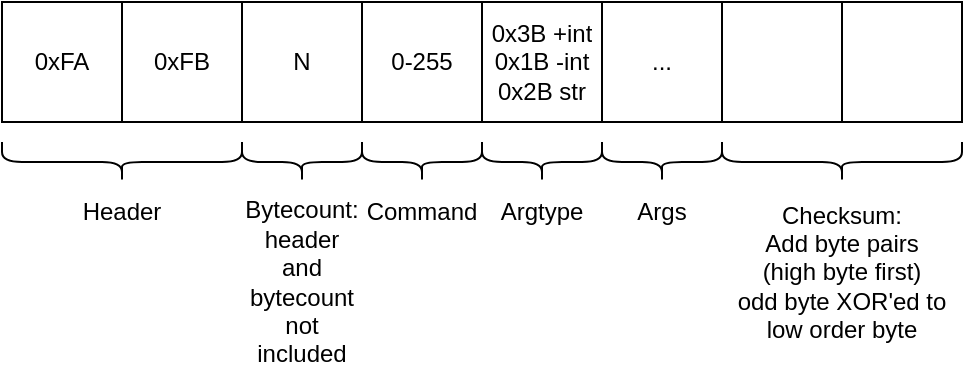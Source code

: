 <mxfile version="17.4.6" type="device"><diagram id="IRvbXx-eL5bOi4zuc_ss" name="Page-1"><mxGraphModel dx="676" dy="506" grid="1" gridSize="10" guides="1" tooltips="1" connect="1" arrows="1" fold="1" page="1" pageScale="1" pageWidth="850" pageHeight="1100" math="0" shadow="0"><root><mxCell id="0"/><mxCell id="1" parent="0"/><mxCell id="xJeHpWNfOoH6yDGXsNPM-8" value="" style="shape=table;startSize=0;container=1;collapsible=0;childLayout=tableLayout;rounded=1;sketch=0;" vertex="1" parent="1"><mxGeometry x="160" y="160" width="480" height="60" as="geometry"/></mxCell><mxCell id="xJeHpWNfOoH6yDGXsNPM-9" value="" style="shape=tableRow;horizontal=0;startSize=0;swimlaneHead=0;swimlaneBody=0;top=0;left=0;bottom=0;right=0;collapsible=0;dropTarget=0;fillColor=none;points=[[0,0.5],[1,0.5]];portConstraint=eastwest;rounded=1;sketch=0;" vertex="1" parent="xJeHpWNfOoH6yDGXsNPM-8"><mxGeometry width="480" height="60" as="geometry"/></mxCell><mxCell id="xJeHpWNfOoH6yDGXsNPM-10" value="0xFA" style="shape=partialRectangle;html=1;whiteSpace=wrap;connectable=0;overflow=hidden;fillColor=none;top=0;left=0;bottom=0;right=0;pointerEvents=1;rounded=1;sketch=0;" vertex="1" parent="xJeHpWNfOoH6yDGXsNPM-9"><mxGeometry width="60" height="60" as="geometry"><mxRectangle width="60" height="60" as="alternateBounds"/></mxGeometry></mxCell><mxCell id="xJeHpWNfOoH6yDGXsNPM-11" value="0xFB" style="shape=partialRectangle;html=1;whiteSpace=wrap;connectable=0;overflow=hidden;fillColor=none;top=0;left=0;bottom=0;right=0;pointerEvents=1;rounded=1;sketch=0;" vertex="1" parent="xJeHpWNfOoH6yDGXsNPM-9"><mxGeometry x="60" width="60" height="60" as="geometry"><mxRectangle width="60" height="60" as="alternateBounds"/></mxGeometry></mxCell><mxCell id="xJeHpWNfOoH6yDGXsNPM-12" value="N" style="shape=partialRectangle;html=1;whiteSpace=wrap;connectable=0;overflow=hidden;fillColor=none;top=0;left=0;bottom=0;right=0;pointerEvents=1;rounded=1;sketch=0;" vertex="1" parent="xJeHpWNfOoH6yDGXsNPM-9"><mxGeometry x="120" width="60" height="60" as="geometry"><mxRectangle width="60" height="60" as="alternateBounds"/></mxGeometry></mxCell><mxCell id="xJeHpWNfOoH6yDGXsNPM-13" value="0-255" style="shape=partialRectangle;html=1;whiteSpace=wrap;connectable=0;overflow=hidden;fillColor=none;top=0;left=0;bottom=0;right=0;pointerEvents=1;rounded=1;sketch=0;" vertex="1" parent="xJeHpWNfOoH6yDGXsNPM-9"><mxGeometry x="180" width="60" height="60" as="geometry"><mxRectangle width="60" height="60" as="alternateBounds"/></mxGeometry></mxCell><mxCell id="xJeHpWNfOoH6yDGXsNPM-14" value="&lt;div&gt;0x3B +int&lt;br&gt;&lt;/div&gt;&lt;div&gt;0x1B -int&lt;br&gt;&lt;/div&gt;&lt;div&gt;0x2B str&lt;br&gt;&lt;/div&gt;" style="shape=partialRectangle;html=1;whiteSpace=wrap;connectable=0;overflow=hidden;fillColor=none;top=0;left=0;bottom=0;right=0;pointerEvents=1;rounded=1;sketch=0;" vertex="1" parent="xJeHpWNfOoH6yDGXsNPM-9"><mxGeometry x="240" width="60" height="60" as="geometry"><mxRectangle width="60" height="60" as="alternateBounds"/></mxGeometry></mxCell><mxCell id="xJeHpWNfOoH6yDGXsNPM-15" value="..." style="shape=partialRectangle;html=1;whiteSpace=wrap;connectable=0;overflow=hidden;fillColor=none;top=0;left=0;bottom=0;right=0;pointerEvents=1;rounded=1;sketch=0;" vertex="1" parent="xJeHpWNfOoH6yDGXsNPM-9"><mxGeometry x="300" width="60" height="60" as="geometry"><mxRectangle width="60" height="60" as="alternateBounds"/></mxGeometry></mxCell><mxCell id="xJeHpWNfOoH6yDGXsNPM-16" value="" style="shape=partialRectangle;html=1;whiteSpace=wrap;connectable=0;overflow=hidden;fillColor=none;top=0;left=0;bottom=0;right=0;pointerEvents=1;rounded=1;sketch=0;" vertex="1" parent="xJeHpWNfOoH6yDGXsNPM-9"><mxGeometry x="360" width="60" height="60" as="geometry"><mxRectangle width="60" height="60" as="alternateBounds"/></mxGeometry></mxCell><mxCell id="xJeHpWNfOoH6yDGXsNPM-17" value="" style="shape=partialRectangle;html=1;whiteSpace=wrap;connectable=0;overflow=hidden;fillColor=none;top=0;left=0;bottom=0;right=0;pointerEvents=1;rounded=1;sketch=0;" vertex="1" parent="xJeHpWNfOoH6yDGXsNPM-9"><mxGeometry x="420" width="60" height="60" as="geometry"><mxRectangle width="60" height="60" as="alternateBounds"/></mxGeometry></mxCell><mxCell id="xJeHpWNfOoH6yDGXsNPM-19" value="Header" style="text;html=1;strokeColor=none;fillColor=none;align=center;verticalAlign=middle;whiteSpace=wrap;rounded=0;sketch=0;" vertex="1" parent="1"><mxGeometry x="190" y="250" width="60" height="30" as="geometry"/></mxCell><mxCell id="xJeHpWNfOoH6yDGXsNPM-20" value="" style="shape=curlyBracket;whiteSpace=wrap;html=1;rounded=1;sketch=0;rotation=-90;" vertex="1" parent="1"><mxGeometry x="210" y="180" width="20" height="120" as="geometry"/></mxCell><mxCell id="xJeHpWNfOoH6yDGXsNPM-21" value="" style="shape=curlyBracket;whiteSpace=wrap;html=1;rounded=1;sketch=0;rotation=-90;" vertex="1" parent="1"><mxGeometry x="300" y="210" width="20" height="60" as="geometry"/></mxCell><mxCell id="xJeHpWNfOoH6yDGXsNPM-23" value="" style="shape=curlyBracket;whiteSpace=wrap;html=1;rounded=1;sketch=0;rotation=-90;" vertex="1" parent="1"><mxGeometry x="360" y="210" width="20" height="60" as="geometry"/></mxCell><mxCell id="xJeHpWNfOoH6yDGXsNPM-24" value="" style="shape=curlyBracket;whiteSpace=wrap;html=1;rounded=1;sketch=0;rotation=-90;" vertex="1" parent="1"><mxGeometry x="420" y="210" width="20" height="60" as="geometry"/></mxCell><mxCell id="xJeHpWNfOoH6yDGXsNPM-25" value="" style="shape=curlyBracket;whiteSpace=wrap;html=1;rounded=1;sketch=0;rotation=-90;" vertex="1" parent="1"><mxGeometry x="480" y="210" width="20" height="60" as="geometry"/></mxCell><mxCell id="xJeHpWNfOoH6yDGXsNPM-26" value="" style="shape=curlyBracket;whiteSpace=wrap;html=1;rounded=1;sketch=0;rotation=-90;" vertex="1" parent="1"><mxGeometry x="570" y="180" width="20" height="120" as="geometry"/></mxCell><mxCell id="xJeHpWNfOoH6yDGXsNPM-27" value="&lt;div&gt;Bytecount:&lt;/div&gt;&lt;div&gt;header and bytecount not included&lt;br&gt;&lt;/div&gt;" style="text;html=1;strokeColor=none;fillColor=none;align=center;verticalAlign=middle;whiteSpace=wrap;rounded=0;sketch=0;" vertex="1" parent="1"><mxGeometry x="280" y="250" width="60" height="100" as="geometry"/></mxCell><mxCell id="xJeHpWNfOoH6yDGXsNPM-28" value="Command" style="text;html=1;strokeColor=none;fillColor=none;align=center;verticalAlign=middle;whiteSpace=wrap;rounded=0;sketch=0;" vertex="1" parent="1"><mxGeometry x="340" y="250" width="60" height="30" as="geometry"/></mxCell><mxCell id="xJeHpWNfOoH6yDGXsNPM-29" value="Argtype" style="text;html=1;strokeColor=none;fillColor=none;align=center;verticalAlign=middle;whiteSpace=wrap;rounded=0;sketch=0;" vertex="1" parent="1"><mxGeometry x="400" y="250" width="60" height="30" as="geometry"/></mxCell><mxCell id="xJeHpWNfOoH6yDGXsNPM-30" value="&lt;div&gt;Checksum:&lt;/div&gt;&lt;div&gt;Add byte pairs&lt;br&gt;&lt;/div&gt;&lt;div&gt;(high byte first)&lt;/div&gt;&lt;div&gt;odd byte XOR'ed to low order byte&lt;br&gt;&lt;/div&gt;" style="text;html=1;strokeColor=none;fillColor=none;align=center;verticalAlign=middle;whiteSpace=wrap;rounded=0;sketch=0;" vertex="1" parent="1"><mxGeometry x="520" y="250" width="120" height="90" as="geometry"/></mxCell><mxCell id="xJeHpWNfOoH6yDGXsNPM-31" value="&lt;div&gt;Args&lt;/div&gt;" style="text;html=1;strokeColor=none;fillColor=none;align=center;verticalAlign=middle;whiteSpace=wrap;rounded=0;sketch=0;" vertex="1" parent="1"><mxGeometry x="460" y="250" width="60" height="30" as="geometry"/></mxCell></root></mxGraphModel></diagram></mxfile>